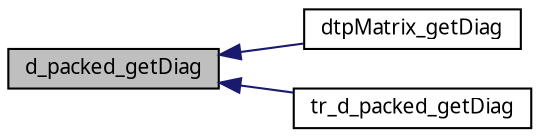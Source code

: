 digraph G
{
  edge [fontname="FreeSans.ttf",fontsize=10,labelfontname="FreeSans.ttf",labelfontsize=10];
  node [fontname="FreeSans.ttf",fontsize=10,shape=record];
  rankdir=LR;
  Node1 [label="d_packed_getDiag",height=0.2,width=0.4,color="black", fillcolor="grey75", style="filled" fontcolor="black"];
  Node1 -> Node2 [dir=back,color="midnightblue",fontsize=10,style="solid",fontname="FreeSans.ttf"];
  Node2 [label="dtpMatrix_getDiag",height=0.2,width=0.4,color="black", fillcolor="white", style="filled",URL="$dtpMatrix_8h.html#4ed43f6f506055ebe14d7b10a31aac34"];
  Node1 -> Node3 [dir=back,color="midnightblue",fontsize=10,style="solid",fontname="FreeSans.ttf"];
  Node3 [label="tr_d_packed_getDiag",height=0.2,width=0.4,color="black", fillcolor="white", style="filled",URL="$Mutils_8h.html#9a9ef98e9c7c7fded7f108ef27974105"];
}
